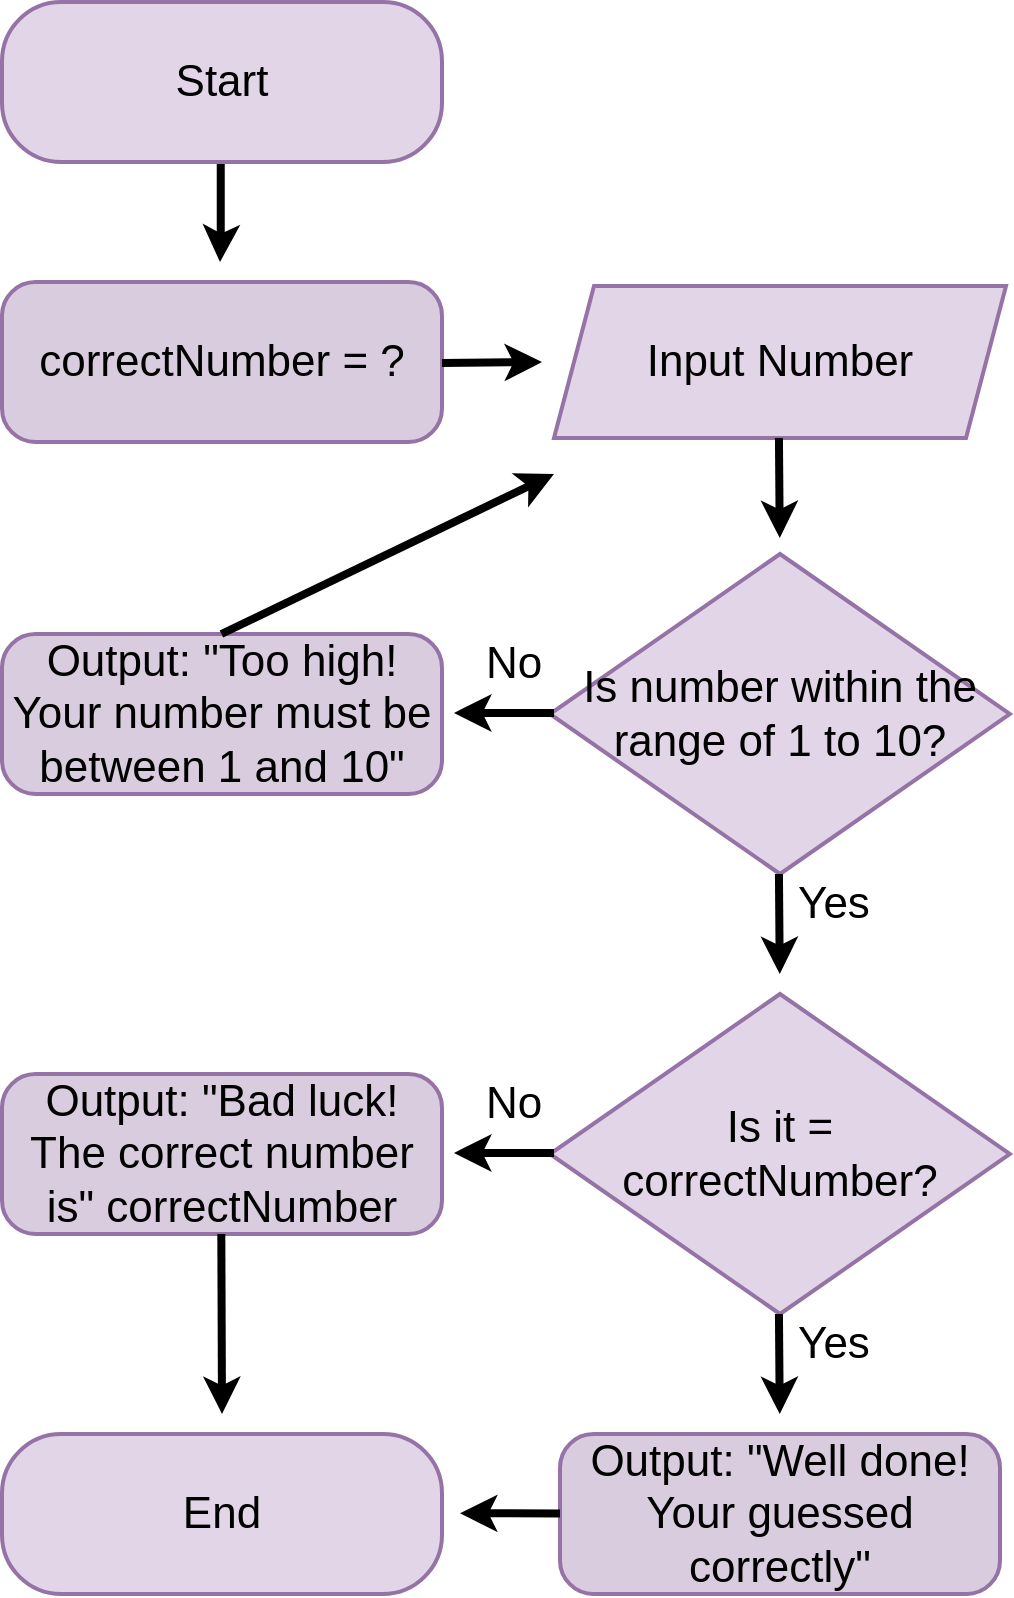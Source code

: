 <mxfile version="20.2.7" type="github">
  <diagram id="Xm4mKkBFlQzQ2s4cjQUF" name="Page-1">
    <mxGraphModel dx="1892" dy="1152" grid="1" gridSize="10" guides="1" tooltips="1" connect="1" arrows="1" fold="1" page="1" pageScale="1" pageWidth="850" pageHeight="1100" math="0" shadow="0">
      <root>
        <mxCell id="0" />
        <mxCell id="1" parent="0" />
        <mxCell id="R13urv6WYMFcHJ1vU4wi-1" value="&lt;span style=&quot;font-size: 22px;&quot;&gt;correctNumber = ?&lt;/span&gt;" style="rounded=1;whiteSpace=wrap;html=1;fillColor=#D8CCDE;strokeColor=#9673a6;perimeterSpacing=1;glass=0;arcSize=21;strokeWidth=2;" vertex="1" parent="1">
          <mxGeometry x="174" y="284" width="220" height="80" as="geometry" />
        </mxCell>
        <mxCell id="R13urv6WYMFcHJ1vU4wi-2" value="" style="endArrow=classic;html=1;rounded=0;strokeWidth=4;" edge="1" parent="1">
          <mxGeometry width="50" height="50" relative="1" as="geometry">
            <mxPoint x="283.37" y="224" as="sourcePoint" />
            <mxPoint x="283" y="274" as="targetPoint" />
            <Array as="points">
              <mxPoint x="283.37" y="254" />
              <mxPoint x="283.37" y="264" />
            </Array>
          </mxGeometry>
        </mxCell>
        <mxCell id="R13urv6WYMFcHJ1vU4wi-3" value="" style="endArrow=classic;html=1;rounded=0;strokeWidth=4;" edge="1" parent="1">
          <mxGeometry width="50" height="50" relative="1" as="geometry">
            <mxPoint x="394" y="324.5" as="sourcePoint" />
            <mxPoint x="444" y="324" as="targetPoint" />
            <Array as="points" />
          </mxGeometry>
        </mxCell>
        <mxCell id="R13urv6WYMFcHJ1vU4wi-4" value="&lt;font style=&quot;font-size: 22px;&quot;&gt;Start&lt;/font&gt;" style="rounded=1;whiteSpace=wrap;html=1;fillColor=#e1d5e7;strokeColor=#9673a6;perimeterSpacing=1;glass=0;arcSize=37;strokeWidth=2;" vertex="1" parent="1">
          <mxGeometry x="174" y="144" width="220" height="80" as="geometry" />
        </mxCell>
        <mxCell id="R13urv6WYMFcHJ1vU4wi-6" value="&lt;font style=&quot;font-size: 22px;&quot;&gt;Input Number&lt;/font&gt;" style="shape=parallelogram;perimeter=parallelogramPerimeter;whiteSpace=wrap;html=1;fixedSize=1;fillColor=#e1d5e7;strokeColor=#9673a6;strokeWidth=2;perimeterSpacing=1;" vertex="1" parent="1">
          <mxGeometry x="450" y="286" width="226" height="76" as="geometry" />
        </mxCell>
        <mxCell id="R13urv6WYMFcHJ1vU4wi-8" value="" style="endArrow=classic;html=1;rounded=0;strokeWidth=4;" edge="1" parent="1">
          <mxGeometry width="50" height="50" relative="1" as="geometry">
            <mxPoint x="562.47" y="362" as="sourcePoint" />
            <mxPoint x="562.88" y="412" as="targetPoint" />
            <Array as="points" />
          </mxGeometry>
        </mxCell>
        <mxCell id="R13urv6WYMFcHJ1vU4wi-9" value="Is number within the range of 1 to 10?" style="rhombus;whiteSpace=wrap;html=1;fontSize=22;strokeWidth=2;fillColor=#e1d5e7;strokeColor=#9673a6;perimeterSpacing=1;" vertex="1" parent="1">
          <mxGeometry x="448" y="420" width="230" height="160" as="geometry" />
        </mxCell>
        <mxCell id="R13urv6WYMFcHJ1vU4wi-10" value="" style="endArrow=classic;html=1;rounded=0;strokeWidth=4;" edge="1" parent="1">
          <mxGeometry width="50" height="50" relative="1" as="geometry">
            <mxPoint x="450" y="499.52" as="sourcePoint" />
            <mxPoint x="400" y="499.47" as="targetPoint" />
            <Array as="points" />
          </mxGeometry>
        </mxCell>
        <mxCell id="R13urv6WYMFcHJ1vU4wi-11" value="&lt;span style=&quot;font-size: 22px;&quot;&gt;Output: &quot;Too high! Your number must be between 1 and 10&quot;&lt;/span&gt;" style="rounded=1;whiteSpace=wrap;html=1;fillColor=#D8CCDE;strokeColor=#9673a6;perimeterSpacing=1;glass=0;arcSize=21;strokeWidth=2;" vertex="1" parent="1">
          <mxGeometry x="174" y="460" width="220" height="80" as="geometry" />
        </mxCell>
        <mxCell id="R13urv6WYMFcHJ1vU4wi-12" value="No" style="text;html=1;strokeColor=none;fillColor=none;align=center;verticalAlign=middle;whiteSpace=wrap;rounded=0;fontSize=22;" vertex="1" parent="1">
          <mxGeometry x="400" y="460" width="60" height="30" as="geometry" />
        </mxCell>
        <mxCell id="R13urv6WYMFcHJ1vU4wi-13" value="" style="endArrow=classic;html=1;rounded=0;strokeWidth=4;" edge="1" parent="1">
          <mxGeometry width="50" height="50" relative="1" as="geometry">
            <mxPoint x="562.47" y="580" as="sourcePoint" />
            <mxPoint x="562.88" y="630" as="targetPoint" />
            <Array as="points" />
          </mxGeometry>
        </mxCell>
        <mxCell id="R13urv6WYMFcHJ1vU4wi-14" value="Yes" style="text;html=1;strokeColor=none;fillColor=none;align=center;verticalAlign=middle;whiteSpace=wrap;rounded=0;fontSize=22;" vertex="1" parent="1">
          <mxGeometry x="560" y="580" width="60" height="30" as="geometry" />
        </mxCell>
        <mxCell id="R13urv6WYMFcHJ1vU4wi-15" value="Is it = &lt;br&gt;correctNumber?" style="rhombus;whiteSpace=wrap;html=1;fontSize=22;strokeWidth=2;fillColor=#e1d5e7;strokeColor=#9673a6;perimeterSpacing=1;" vertex="1" parent="1">
          <mxGeometry x="448" y="640" width="230" height="160" as="geometry" />
        </mxCell>
        <mxCell id="R13urv6WYMFcHJ1vU4wi-16" value="No" style="text;html=1;strokeColor=none;fillColor=none;align=center;verticalAlign=middle;whiteSpace=wrap;rounded=0;fontSize=22;" vertex="1" parent="1">
          <mxGeometry x="400" y="680" width="60" height="30" as="geometry" />
        </mxCell>
        <mxCell id="R13urv6WYMFcHJ1vU4wi-17" value="" style="endArrow=classic;html=1;rounded=0;strokeWidth=4;" edge="1" parent="1">
          <mxGeometry width="50" height="50" relative="1" as="geometry">
            <mxPoint x="450.0" y="719.52" as="sourcePoint" />
            <mxPoint x="400" y="719.47" as="targetPoint" />
            <Array as="points" />
          </mxGeometry>
        </mxCell>
        <mxCell id="R13urv6WYMFcHJ1vU4wi-18" value="&lt;span style=&quot;font-size: 22px;&quot;&gt;Output: &quot;Bad luck! The correct number is&quot; correctNumber&lt;br&gt;&lt;/span&gt;" style="rounded=1;whiteSpace=wrap;html=1;fillColor=#D8CCDE;strokeColor=#9673a6;perimeterSpacing=1;glass=0;arcSize=21;strokeWidth=2;" vertex="1" parent="1">
          <mxGeometry x="174" y="680" width="220" height="80" as="geometry" />
        </mxCell>
        <mxCell id="R13urv6WYMFcHJ1vU4wi-19" value="" style="endArrow=classic;html=1;rounded=0;strokeWidth=4;" edge="1" parent="1">
          <mxGeometry width="50" height="50" relative="1" as="geometry">
            <mxPoint x="562.47" y="800" as="sourcePoint" />
            <mxPoint x="562.88" y="850" as="targetPoint" />
            <Array as="points" />
          </mxGeometry>
        </mxCell>
        <mxCell id="R13urv6WYMFcHJ1vU4wi-21" value="Yes" style="text;html=1;strokeColor=none;fillColor=none;align=center;verticalAlign=middle;whiteSpace=wrap;rounded=0;fontSize=22;" vertex="1" parent="1">
          <mxGeometry x="560" y="800" width="60" height="30" as="geometry" />
        </mxCell>
        <mxCell id="R13urv6WYMFcHJ1vU4wi-22" value="&lt;span style=&quot;font-size: 22px;&quot;&gt;Output: &quot;Well done! Your guessed correctly&quot;&lt;br&gt;&lt;/span&gt;" style="rounded=1;whiteSpace=wrap;html=1;fillColor=#D8CCDE;strokeColor=#9673a6;perimeterSpacing=1;glass=0;arcSize=21;strokeWidth=2;" vertex="1" parent="1">
          <mxGeometry x="453" y="860" width="220" height="80" as="geometry" />
        </mxCell>
        <mxCell id="R13urv6WYMFcHJ1vU4wi-23" value="" style="endArrow=classic;html=1;rounded=0;strokeWidth=4;" edge="1" parent="1">
          <mxGeometry width="50" height="50" relative="1" as="geometry">
            <mxPoint x="283.71" y="460" as="sourcePoint" />
            <mxPoint x="450" y="380" as="targetPoint" />
            <Array as="points" />
          </mxGeometry>
        </mxCell>
        <mxCell id="R13urv6WYMFcHJ1vU4wi-24" value="" style="endArrow=classic;html=1;rounded=0;strokeWidth=4;" edge="1" parent="1">
          <mxGeometry width="50" height="50" relative="1" as="geometry">
            <mxPoint x="453.0" y="899.71" as="sourcePoint" />
            <mxPoint x="403" y="899.66" as="targetPoint" />
            <Array as="points" />
          </mxGeometry>
        </mxCell>
        <mxCell id="R13urv6WYMFcHJ1vU4wi-25" value="" style="endArrow=classic;html=1;rounded=0;strokeWidth=4;" edge="1" parent="1">
          <mxGeometry width="50" height="50" relative="1" as="geometry">
            <mxPoint x="283.66" y="760" as="sourcePoint" />
            <mxPoint x="284" y="850" as="targetPoint" />
            <Array as="points" />
          </mxGeometry>
        </mxCell>
        <mxCell id="R13urv6WYMFcHJ1vU4wi-26" value="&lt;font style=&quot;font-size: 22px;&quot;&gt;End&lt;/font&gt;" style="rounded=1;whiteSpace=wrap;html=1;fillColor=#e1d5e7;strokeColor=#9673a6;perimeterSpacing=1;glass=0;arcSize=37;strokeWidth=2;" vertex="1" parent="1">
          <mxGeometry x="174" y="860" width="220" height="80" as="geometry" />
        </mxCell>
      </root>
    </mxGraphModel>
  </diagram>
</mxfile>
